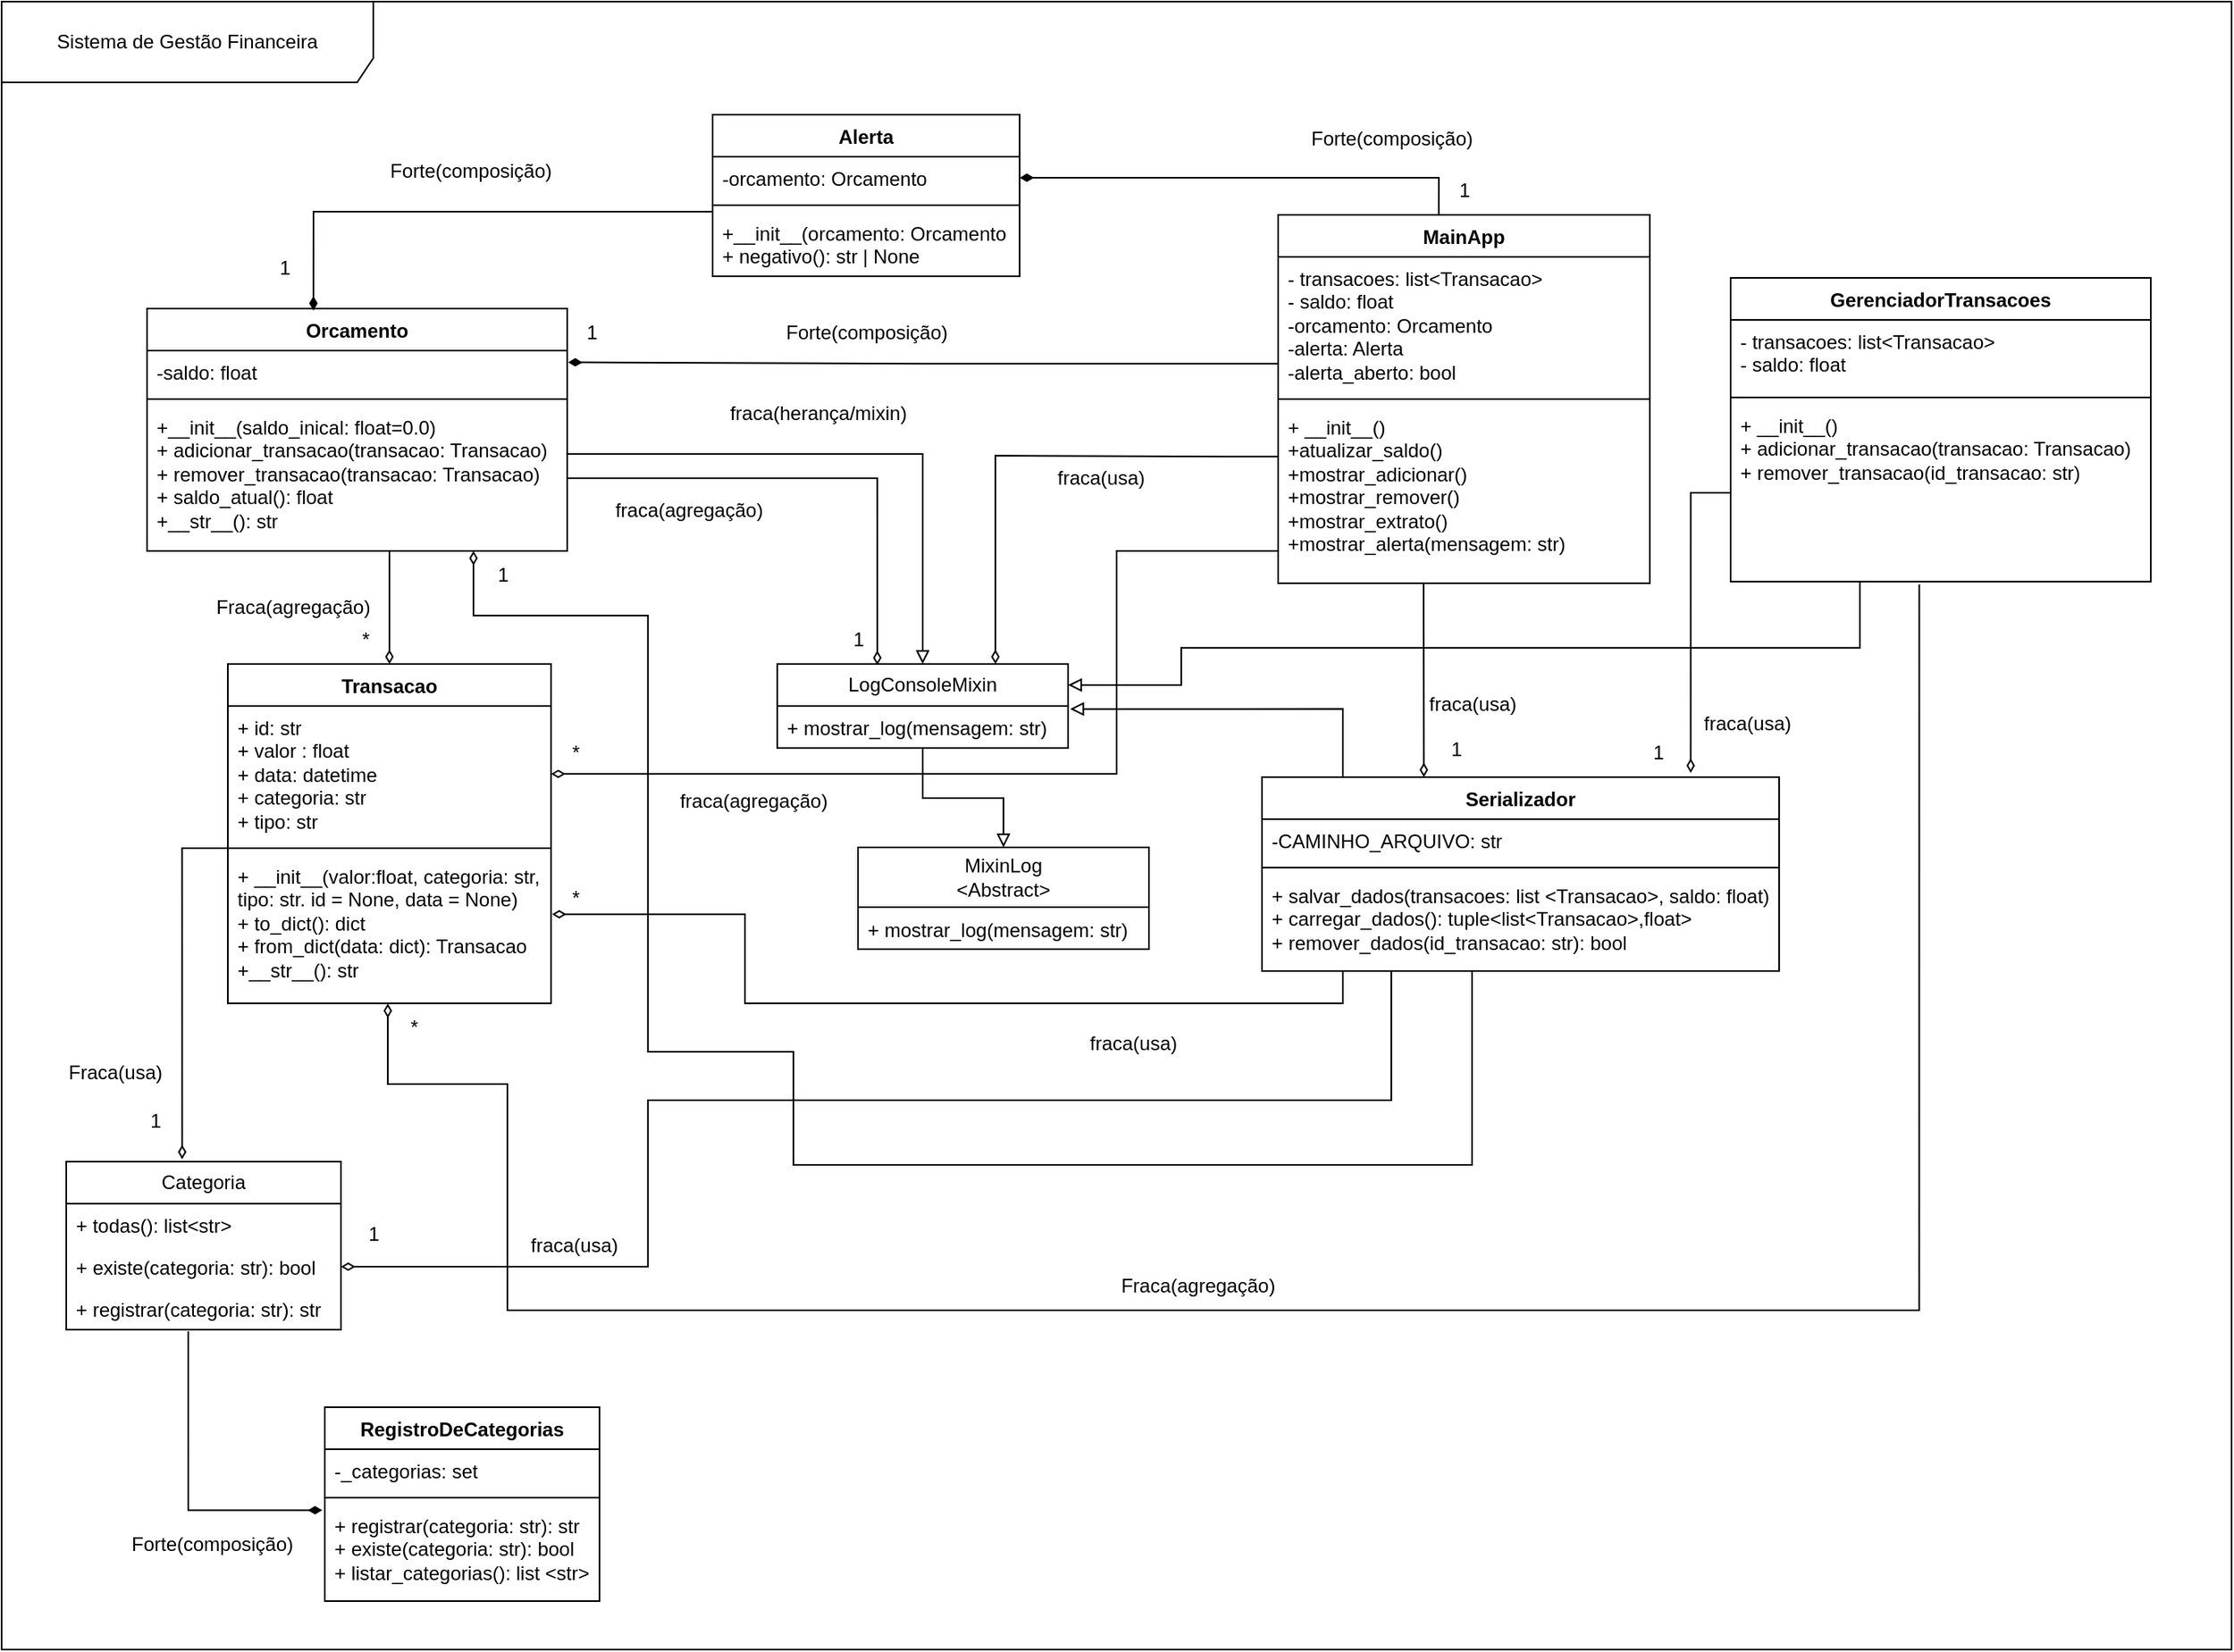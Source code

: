 <mxfile version="27.0.5">
  <diagram name="Página-1" id="NTm7YlS3-vKcJTzxsXem">
    <mxGraphModel dx="2102" dy="993" grid="1" gridSize="10" guides="1" tooltips="1" connect="1" arrows="1" fold="1" page="1" pageScale="1" pageWidth="827" pageHeight="1169" math="0" shadow="0">
      <root>
        <mxCell id="0" />
        <mxCell id="1" parent="0" />
        <mxCell id="_e35LPCDucHFhrXz5kNl-1" value="Sistema de Gestão Financeira" style="shape=umlFrame;whiteSpace=wrap;html=1;pointerEvents=0;recursiveResize=0;container=1;collapsible=0;width=230;height=50;" vertex="1" parent="1">
          <mxGeometry x="20" y="20" width="1380" height="1020" as="geometry" />
        </mxCell>
        <mxCell id="_e35LPCDucHFhrXz5kNl-2" value="Transacao" style="swimlane;fontStyle=1;align=center;verticalAlign=top;childLayout=stackLayout;horizontal=1;startSize=26;horizontalStack=0;resizeParent=1;resizeParentMax=0;resizeLast=0;collapsible=1;marginBottom=0;whiteSpace=wrap;html=1;" vertex="1" parent="_e35LPCDucHFhrXz5kNl-1">
          <mxGeometry x="140" y="410" width="200" height="210" as="geometry">
            <mxRectangle x="170" y="390" width="100" height="30" as="alternateBounds" />
          </mxGeometry>
        </mxCell>
        <mxCell id="_e35LPCDucHFhrXz5kNl-3" value="+ id: str&lt;div&gt;+ valor : float&lt;/div&gt;&lt;div&gt;+ data: datetime&lt;/div&gt;&lt;div&gt;+ categoria: str&lt;/div&gt;&lt;div&gt;+ tipo: str&lt;/div&gt;" style="text;strokeColor=none;fillColor=none;align=left;verticalAlign=top;spacingLeft=4;spacingRight=4;overflow=hidden;rotatable=0;points=[[0,0.5],[1,0.5]];portConstraint=eastwest;whiteSpace=wrap;html=1;" vertex="1" parent="_e35LPCDucHFhrXz5kNl-2">
          <mxGeometry y="26" width="200" height="84" as="geometry" />
        </mxCell>
        <mxCell id="_e35LPCDucHFhrXz5kNl-4" value="" style="line;strokeWidth=1;fillColor=none;align=left;verticalAlign=middle;spacingTop=-1;spacingLeft=3;spacingRight=3;rotatable=0;labelPosition=right;points=[];portConstraint=eastwest;strokeColor=inherit;" vertex="1" parent="_e35LPCDucHFhrXz5kNl-2">
          <mxGeometry y="110" width="200" height="8" as="geometry" />
        </mxCell>
        <mxCell id="_e35LPCDucHFhrXz5kNl-5" value="+ __init__(valor:float, categoria: str, tipo: str. id = None, data = None)&lt;div&gt;+ to_dict(): dict&lt;/div&gt;&lt;div&gt;+ from_dict(data: dict): Transacao&lt;/div&gt;&lt;div&gt;+__str__(): str&lt;/div&gt;" style="text;strokeColor=none;fillColor=none;align=left;verticalAlign=top;spacingLeft=4;spacingRight=4;overflow=hidden;rotatable=0;points=[[0,0.5],[1,0.5]];portConstraint=eastwest;whiteSpace=wrap;html=1;" vertex="1" parent="_e35LPCDucHFhrXz5kNl-2">
          <mxGeometry y="118" width="200" height="92" as="geometry" />
        </mxCell>
        <mxCell id="_e35LPCDucHFhrXz5kNl-14" value="Categoria" style="swimlane;fontStyle=0;childLayout=stackLayout;horizontal=1;startSize=26;fillColor=none;horizontalStack=0;resizeParent=1;resizeParentMax=0;resizeLast=0;collapsible=1;marginBottom=0;whiteSpace=wrap;html=1;" vertex="1" parent="_e35LPCDucHFhrXz5kNl-1">
          <mxGeometry x="40" y="718" width="170" height="104" as="geometry" />
        </mxCell>
        <mxCell id="_e35LPCDucHFhrXz5kNl-15" value="+ todas(): list&amp;lt;str&amp;gt;" style="text;strokeColor=none;fillColor=none;align=left;verticalAlign=top;spacingLeft=4;spacingRight=4;overflow=hidden;rotatable=0;points=[[0,0.5],[1,0.5]];portConstraint=eastwest;whiteSpace=wrap;html=1;" vertex="1" parent="_e35LPCDucHFhrXz5kNl-14">
          <mxGeometry y="26" width="170" height="26" as="geometry" />
        </mxCell>
        <mxCell id="_e35LPCDucHFhrXz5kNl-16" value="+ existe(categoria: str): bool" style="text;strokeColor=none;fillColor=none;align=left;verticalAlign=top;spacingLeft=4;spacingRight=4;overflow=hidden;rotatable=0;points=[[0,0.5],[1,0.5]];portConstraint=eastwest;whiteSpace=wrap;html=1;" vertex="1" parent="_e35LPCDucHFhrXz5kNl-14">
          <mxGeometry y="52" width="170" height="26" as="geometry" />
        </mxCell>
        <mxCell id="_e35LPCDucHFhrXz5kNl-17" value="+ registrar(categoria: str): str" style="text;strokeColor=none;fillColor=none;align=left;verticalAlign=top;spacingLeft=4;spacingRight=4;overflow=hidden;rotatable=0;points=[[0,0.5],[1,0.5]];portConstraint=eastwest;whiteSpace=wrap;html=1;" vertex="1" parent="_e35LPCDucHFhrXz5kNl-14">
          <mxGeometry y="78" width="170" height="26" as="geometry" />
        </mxCell>
        <mxCell id="_e35LPCDucHFhrXz5kNl-18" style="edgeStyle=orthogonalEdgeStyle;rounded=0;orthogonalLoop=1;jettySize=auto;html=1;entryX=0.422;entryY=-0.014;entryDx=0;entryDy=0;entryPerimeter=0;endArrow=diamondThin;endFill=0;" edge="1" parent="_e35LPCDucHFhrXz5kNl-1" target="_e35LPCDucHFhrXz5kNl-14">
          <mxGeometry relative="1" as="geometry">
            <mxPoint x="140" y="524" as="sourcePoint" />
            <Array as="points">
              <mxPoint x="140" y="524" />
              <mxPoint x="112" y="524" />
            </Array>
          </mxGeometry>
        </mxCell>
        <mxCell id="_e35LPCDucHFhrXz5kNl-19" value="Fraca(usa)" style="text;html=1;align=center;verticalAlign=middle;resizable=0;points=[];autosize=1;strokeColor=none;fillColor=none;" vertex="1" parent="_e35LPCDucHFhrXz5kNl-1">
          <mxGeometry x="30" y="648" width="80" height="30" as="geometry" />
        </mxCell>
        <mxCell id="_e35LPCDucHFhrXz5kNl-20" value="1" style="text;html=1;align=center;verticalAlign=middle;resizable=0;points=[];autosize=1;strokeColor=none;fillColor=none;" vertex="1" parent="_e35LPCDucHFhrXz5kNl-1">
          <mxGeometry x="80" y="678" width="30" height="30" as="geometry" />
        </mxCell>
        <mxCell id="_e35LPCDucHFhrXz5kNl-29" value="RegistroDeCategorias" style="swimlane;fontStyle=1;align=center;verticalAlign=top;childLayout=stackLayout;horizontal=1;startSize=26;horizontalStack=0;resizeParent=1;resizeParentMax=0;resizeLast=0;collapsible=1;marginBottom=0;whiteSpace=wrap;html=1;" vertex="1" parent="_e35LPCDucHFhrXz5kNl-1">
          <mxGeometry x="200" y="870" width="170" height="120" as="geometry" />
        </mxCell>
        <mxCell id="_e35LPCDucHFhrXz5kNl-30" value="-_categorias: set" style="text;strokeColor=none;fillColor=none;align=left;verticalAlign=top;spacingLeft=4;spacingRight=4;overflow=hidden;rotatable=0;points=[[0,0.5],[1,0.5]];portConstraint=eastwest;whiteSpace=wrap;html=1;" vertex="1" parent="_e35LPCDucHFhrXz5kNl-29">
          <mxGeometry y="26" width="170" height="26" as="geometry" />
        </mxCell>
        <mxCell id="_e35LPCDucHFhrXz5kNl-31" value="" style="line;strokeWidth=1;fillColor=none;align=left;verticalAlign=middle;spacingTop=-1;spacingLeft=3;spacingRight=3;rotatable=0;labelPosition=right;points=[];portConstraint=eastwest;strokeColor=inherit;" vertex="1" parent="_e35LPCDucHFhrXz5kNl-29">
          <mxGeometry y="52" width="170" height="8" as="geometry" />
        </mxCell>
        <mxCell id="_e35LPCDucHFhrXz5kNl-32" value="+ registrar(categoria: str): str&lt;div&gt;+ existe(categoria: str): bool&lt;/div&gt;&lt;div&gt;+ listar_categorias(): list &amp;lt;str&amp;gt;&lt;/div&gt;" style="text;strokeColor=none;fillColor=none;align=left;verticalAlign=top;spacingLeft=4;spacingRight=4;overflow=hidden;rotatable=0;points=[[0,0.5],[1,0.5]];portConstraint=eastwest;whiteSpace=wrap;html=1;" vertex="1" parent="_e35LPCDucHFhrXz5kNl-29">
          <mxGeometry y="60" width="170" height="60" as="geometry" />
        </mxCell>
        <mxCell id="_e35LPCDucHFhrXz5kNl-34" style="edgeStyle=orthogonalEdgeStyle;rounded=0;orthogonalLoop=1;jettySize=auto;html=1;entryX=0.444;entryY=1.037;entryDx=0;entryDy=0;entryPerimeter=0;startArrow=diamondThin;startFill=1;endArrow=none;exitX=-0.009;exitY=0.062;exitDx=0;exitDy=0;exitPerimeter=0;" edge="1" parent="_e35LPCDucHFhrXz5kNl-1" source="_e35LPCDucHFhrXz5kNl-32" target="_e35LPCDucHFhrXz5kNl-17">
          <mxGeometry relative="1" as="geometry">
            <Array as="points" />
          </mxGeometry>
        </mxCell>
        <mxCell id="_e35LPCDucHFhrXz5kNl-35" value="Forte(composição)" style="text;html=1;align=center;verticalAlign=middle;resizable=0;points=[];autosize=1;strokeColor=none;fillColor=none;" vertex="1" parent="_e35LPCDucHFhrXz5kNl-1">
          <mxGeometry x="70" y="940" width="120" height="30" as="geometry" />
        </mxCell>
        <mxCell id="_e35LPCDucHFhrXz5kNl-36" value="Alerta&lt;div&gt;&lt;br&gt;&lt;/div&gt;" style="swimlane;fontStyle=1;align=center;verticalAlign=top;childLayout=stackLayout;horizontal=1;startSize=26;horizontalStack=0;resizeParent=1;resizeParentMax=0;resizeLast=0;collapsible=1;marginBottom=0;whiteSpace=wrap;html=1;" vertex="1" parent="_e35LPCDucHFhrXz5kNl-1">
          <mxGeometry x="440" y="70" width="190" height="100" as="geometry" />
        </mxCell>
        <mxCell id="_e35LPCDucHFhrXz5kNl-37" value="-orcamento: Orcamento" style="text;strokeColor=none;fillColor=none;align=left;verticalAlign=top;spacingLeft=4;spacingRight=4;overflow=hidden;rotatable=0;points=[[0,0.5],[1,0.5]];portConstraint=eastwest;whiteSpace=wrap;html=1;" vertex="1" parent="_e35LPCDucHFhrXz5kNl-36">
          <mxGeometry y="26" width="190" height="26" as="geometry" />
        </mxCell>
        <mxCell id="_e35LPCDucHFhrXz5kNl-38" value="" style="line;strokeWidth=1;fillColor=none;align=left;verticalAlign=middle;spacingTop=-1;spacingLeft=3;spacingRight=3;rotatable=0;labelPosition=right;points=[];portConstraint=eastwest;strokeColor=inherit;" vertex="1" parent="_e35LPCDucHFhrXz5kNl-36">
          <mxGeometry y="52" width="190" height="8" as="geometry" />
        </mxCell>
        <mxCell id="_e35LPCDucHFhrXz5kNl-39" value="+__init__(orcamento: Orcamento&lt;div&gt;+ negativo(): str | None&lt;/div&gt;" style="text;strokeColor=none;fillColor=none;align=left;verticalAlign=top;spacingLeft=4;spacingRight=4;overflow=hidden;rotatable=0;points=[[0,0.5],[1,0.5]];portConstraint=eastwest;whiteSpace=wrap;html=1;" vertex="1" parent="_e35LPCDucHFhrXz5kNl-36">
          <mxGeometry y="60" width="190" height="40" as="geometry" />
        </mxCell>
        <mxCell id="_e35LPCDucHFhrXz5kNl-40" value="&lt;div&gt;Orcamento&lt;/div&gt;" style="swimlane;fontStyle=1;align=center;verticalAlign=top;childLayout=stackLayout;horizontal=1;startSize=26;horizontalStack=0;resizeParent=1;resizeParentMax=0;resizeLast=0;collapsible=1;marginBottom=0;whiteSpace=wrap;html=1;" vertex="1" parent="_e35LPCDucHFhrXz5kNl-1">
          <mxGeometry x="90" y="190" width="260" height="150" as="geometry" />
        </mxCell>
        <mxCell id="_e35LPCDucHFhrXz5kNl-41" value="-saldo: float" style="text;strokeColor=none;fillColor=none;align=left;verticalAlign=top;spacingLeft=4;spacingRight=4;overflow=hidden;rotatable=0;points=[[0,0.5],[1,0.5]];portConstraint=eastwest;whiteSpace=wrap;html=1;" vertex="1" parent="_e35LPCDucHFhrXz5kNl-40">
          <mxGeometry y="26" width="260" height="26" as="geometry" />
        </mxCell>
        <mxCell id="_e35LPCDucHFhrXz5kNl-42" value="" style="line;strokeWidth=1;fillColor=none;align=left;verticalAlign=middle;spacingTop=-1;spacingLeft=3;spacingRight=3;rotatable=0;labelPosition=right;points=[];portConstraint=eastwest;strokeColor=inherit;" vertex="1" parent="_e35LPCDucHFhrXz5kNl-40">
          <mxGeometry y="52" width="260" height="8" as="geometry" />
        </mxCell>
        <mxCell id="_e35LPCDucHFhrXz5kNl-43" value="+__init__(saldo_inical: float=0.0)&lt;div&gt;+ adicionar_transacao(transacao: Transacao)&lt;/div&gt;&lt;div&gt;+ remover_transacao(transacao: Transacao)&lt;/div&gt;&lt;div&gt;+ saldo_atual(): float&lt;/div&gt;&lt;div&gt;+__str__(): str&lt;/div&gt;" style="text;strokeColor=none;fillColor=none;align=left;verticalAlign=top;spacingLeft=4;spacingRight=4;overflow=hidden;rotatable=0;points=[[0,0.5],[1,0.5]];portConstraint=eastwest;whiteSpace=wrap;html=1;" vertex="1" parent="_e35LPCDucHFhrXz5kNl-40">
          <mxGeometry y="60" width="260" height="90" as="geometry" />
        </mxCell>
        <mxCell id="_e35LPCDucHFhrXz5kNl-44" style="edgeStyle=orthogonalEdgeStyle;rounded=0;orthogonalLoop=1;jettySize=auto;html=1;endArrow=diamondThin;endFill=0;" edge="1" parent="_e35LPCDucHFhrXz5kNl-1" source="_e35LPCDucHFhrXz5kNl-43" target="_e35LPCDucHFhrXz5kNl-2">
          <mxGeometry relative="1" as="geometry">
            <Array as="points">
              <mxPoint x="240" y="350" />
              <mxPoint x="240" y="350" />
            </Array>
          </mxGeometry>
        </mxCell>
        <mxCell id="_e35LPCDucHFhrXz5kNl-45" value="Fraca(agregação)" style="text;html=1;align=center;verticalAlign=middle;resizable=0;points=[];autosize=1;strokeColor=none;fillColor=none;" vertex="1" parent="_e35LPCDucHFhrXz5kNl-1">
          <mxGeometry x="120" y="360" width="120" height="30" as="geometry" />
        </mxCell>
        <mxCell id="_e35LPCDucHFhrXz5kNl-46" value="*" style="text;html=1;align=center;verticalAlign=middle;resizable=0;points=[];autosize=1;strokeColor=none;fillColor=none;" vertex="1" parent="_e35LPCDucHFhrXz5kNl-1">
          <mxGeometry x="210" y="380" width="30" height="30" as="geometry" />
        </mxCell>
        <mxCell id="_e35LPCDucHFhrXz5kNl-47" style="edgeStyle=orthogonalEdgeStyle;rounded=0;orthogonalLoop=1;jettySize=auto;html=1;entryX=0.396;entryY=0.008;entryDx=0;entryDy=0;entryPerimeter=0;endArrow=diamondThin;endFill=1;" edge="1" parent="_e35LPCDucHFhrXz5kNl-1" source="_e35LPCDucHFhrXz5kNl-39" target="_e35LPCDucHFhrXz5kNl-40">
          <mxGeometry relative="1" as="geometry">
            <Array as="points">
              <mxPoint x="193" y="130" />
            </Array>
          </mxGeometry>
        </mxCell>
        <mxCell id="_e35LPCDucHFhrXz5kNl-48" value="Forte(composição)" style="text;html=1;align=center;verticalAlign=middle;resizable=0;points=[];autosize=1;strokeColor=none;fillColor=none;" vertex="1" parent="_e35LPCDucHFhrXz5kNl-1">
          <mxGeometry x="230" y="90" width="120" height="30" as="geometry" />
        </mxCell>
        <mxCell id="_e35LPCDucHFhrXz5kNl-49" value="1" style="text;html=1;align=center;verticalAlign=middle;resizable=0;points=[];autosize=1;strokeColor=none;fillColor=none;" vertex="1" parent="_e35LPCDucHFhrXz5kNl-1">
          <mxGeometry x="160" y="150" width="30" height="30" as="geometry" />
        </mxCell>
        <mxCell id="_e35LPCDucHFhrXz5kNl-79" style="edgeStyle=elbowEdgeStyle;rounded=0;orthogonalLoop=1;jettySize=auto;html=1;entryX=0.5;entryY=0;entryDx=0;entryDy=0;elbow=vertical;endArrow=block;endFill=0;" edge="1" parent="_e35LPCDucHFhrXz5kNl-1" source="_e35LPCDucHFhrXz5kNl-51" target="_e35LPCDucHFhrXz5kNl-77">
          <mxGeometry relative="1" as="geometry" />
        </mxCell>
        <mxCell id="_e35LPCDucHFhrXz5kNl-51" value="LogConsoleMixin" style="swimlane;fontStyle=0;childLayout=stackLayout;horizontal=1;startSize=26;fillColor=none;horizontalStack=0;resizeParent=1;resizeParentMax=0;resizeLast=0;collapsible=1;marginBottom=0;whiteSpace=wrap;html=1;" vertex="1" parent="_e35LPCDucHFhrXz5kNl-1">
          <mxGeometry x="480" y="410" width="180" height="52" as="geometry" />
        </mxCell>
        <mxCell id="_e35LPCDucHFhrXz5kNl-52" value="+ mostrar_log(mensagem: str)" style="text;strokeColor=none;fillColor=none;align=left;verticalAlign=top;spacingLeft=4;spacingRight=4;overflow=hidden;rotatable=0;points=[[0,0.5],[1,0.5]];portConstraint=eastwest;whiteSpace=wrap;html=1;" vertex="1" parent="_e35LPCDucHFhrXz5kNl-51">
          <mxGeometry y="26" width="180" height="26" as="geometry" />
        </mxCell>
        <mxCell id="_e35LPCDucHFhrXz5kNl-55" style="edgeStyle=orthogonalEdgeStyle;rounded=0;orthogonalLoop=1;jettySize=auto;html=1;entryX=0.344;entryY=0.012;entryDx=0;entryDy=0;entryPerimeter=0;endArrow=diamondThin;endFill=0;" edge="1" parent="_e35LPCDucHFhrXz5kNl-1" source="_e35LPCDucHFhrXz5kNl-43" target="_e35LPCDucHFhrXz5kNl-51">
          <mxGeometry relative="1" as="geometry" />
        </mxCell>
        <mxCell id="_e35LPCDucHFhrXz5kNl-56" style="edgeStyle=orthogonalEdgeStyle;rounded=0;orthogonalLoop=1;jettySize=auto;html=1;entryX=0.5;entryY=0;entryDx=0;entryDy=0;endArrow=block;endFill=0;" edge="1" parent="_e35LPCDucHFhrXz5kNl-1" source="_e35LPCDucHFhrXz5kNl-43" target="_e35LPCDucHFhrXz5kNl-51">
          <mxGeometry relative="1" as="geometry">
            <Array as="points">
              <mxPoint x="570" y="280" />
            </Array>
          </mxGeometry>
        </mxCell>
        <mxCell id="_e35LPCDucHFhrXz5kNl-57" value="fraca(herança/mixin)" style="text;html=1;align=center;verticalAlign=middle;resizable=0;points=[];autosize=1;strokeColor=none;fillColor=none;" vertex="1" parent="_e35LPCDucHFhrXz5kNl-1">
          <mxGeometry x="440" y="240" width="130" height="30" as="geometry" />
        </mxCell>
        <mxCell id="_e35LPCDucHFhrXz5kNl-58" value="1" style="text;html=1;align=center;verticalAlign=middle;resizable=0;points=[];autosize=1;strokeColor=none;fillColor=none;" vertex="1" parent="_e35LPCDucHFhrXz5kNl-1">
          <mxGeometry x="515" y="380" width="30" height="30" as="geometry" />
        </mxCell>
        <mxCell id="_e35LPCDucHFhrXz5kNl-59" value="fraca(agregação)" style="text;html=1;align=center;verticalAlign=middle;resizable=0;points=[];autosize=1;strokeColor=none;fillColor=none;" vertex="1" parent="_e35LPCDucHFhrXz5kNl-1">
          <mxGeometry x="370" y="300" width="110" height="30" as="geometry" />
        </mxCell>
        <mxCell id="_e35LPCDucHFhrXz5kNl-64" value="MainApp" style="swimlane;fontStyle=1;align=center;verticalAlign=top;childLayout=stackLayout;horizontal=1;startSize=26;horizontalStack=0;resizeParent=1;resizeParentMax=0;resizeLast=0;collapsible=1;marginBottom=0;whiteSpace=wrap;html=1;" vertex="1" parent="_e35LPCDucHFhrXz5kNl-1">
          <mxGeometry x="790" y="132" width="230" height="228" as="geometry" />
        </mxCell>
        <mxCell id="_e35LPCDucHFhrXz5kNl-65" value="- transacoes: list&amp;lt;Transacao&amp;gt;&lt;div&gt;- saldo: float&lt;/div&gt;&lt;div&gt;-orcamento: Orcamento&lt;/div&gt;&lt;div&gt;-alerta: Alerta&lt;/div&gt;&lt;div&gt;-alerta_aberto: bool&lt;br&gt;&lt;div&gt;&lt;br&gt;&lt;/div&gt;&lt;/div&gt;" style="text;strokeColor=none;fillColor=none;align=left;verticalAlign=top;spacingLeft=4;spacingRight=4;overflow=hidden;rotatable=0;points=[[0,0.5],[1,0.5]];portConstraint=eastwest;whiteSpace=wrap;html=1;" vertex="1" parent="_e35LPCDucHFhrXz5kNl-64">
          <mxGeometry y="26" width="230" height="84" as="geometry" />
        </mxCell>
        <mxCell id="_e35LPCDucHFhrXz5kNl-66" value="" style="line;strokeWidth=1;fillColor=none;align=left;verticalAlign=middle;spacingTop=-1;spacingLeft=3;spacingRight=3;rotatable=0;labelPosition=right;points=[];portConstraint=eastwest;strokeColor=inherit;" vertex="1" parent="_e35LPCDucHFhrXz5kNl-64">
          <mxGeometry y="110" width="230" height="8" as="geometry" />
        </mxCell>
        <mxCell id="_e35LPCDucHFhrXz5kNl-67" value="+ __init__()&lt;div&gt;+atualizar_saldo()&lt;br&gt;&lt;div&gt;+mostrar_adicionar()&lt;/div&gt;&lt;div&gt;+mostrar_remover()&lt;/div&gt;&lt;div&gt;+mostrar_extrato()&lt;/div&gt;&lt;div&gt;+mostrar_alerta(mensagem: str)&lt;/div&gt;&lt;/div&gt;" style="text;strokeColor=none;fillColor=none;align=left;verticalAlign=top;spacingLeft=4;spacingRight=4;overflow=hidden;rotatable=0;points=[[0,0.5],[1,0.5]];portConstraint=eastwest;whiteSpace=wrap;html=1;" vertex="1" parent="_e35LPCDucHFhrXz5kNl-64">
          <mxGeometry y="118" width="230" height="110" as="geometry" />
        </mxCell>
        <mxCell id="_e35LPCDucHFhrXz5kNl-68" style="edgeStyle=orthogonalEdgeStyle;rounded=0;orthogonalLoop=1;jettySize=auto;html=1;exitX=1;exitY=0.5;exitDx=0;exitDy=0;entryX=0.432;entryY=-0.001;entryDx=0;entryDy=0;entryPerimeter=0;startArrow=diamondThin;startFill=1;endArrow=none;" edge="1" parent="_e35LPCDucHFhrXz5kNl-1" source="_e35LPCDucHFhrXz5kNl-37" target="_e35LPCDucHFhrXz5kNl-64">
          <mxGeometry relative="1" as="geometry">
            <mxPoint x="1050" y="94.5" as="sourcePoint" />
            <mxPoint x="803" y="155.5" as="targetPoint" />
            <Array as="points" />
          </mxGeometry>
        </mxCell>
        <mxCell id="_e35LPCDucHFhrXz5kNl-69" value="Forte(composição)" style="text;html=1;align=center;verticalAlign=middle;resizable=0;points=[];autosize=1;strokeColor=none;fillColor=none;" vertex="1" parent="_e35LPCDucHFhrXz5kNl-1">
          <mxGeometry x="800" y="70" width="120" height="30" as="geometry" />
        </mxCell>
        <mxCell id="_e35LPCDucHFhrXz5kNl-70" value="1" style="text;html=1;align=center;verticalAlign=middle;resizable=0;points=[];autosize=1;strokeColor=none;fillColor=none;" vertex="1" parent="_e35LPCDucHFhrXz5kNl-1">
          <mxGeometry x="890" y="102" width="30" height="30" as="geometry" />
        </mxCell>
        <mxCell id="_e35LPCDucHFhrXz5kNl-71" style="edgeStyle=orthogonalEdgeStyle;rounded=0;orthogonalLoop=1;jettySize=auto;html=1;entryX=1.002;entryY=0.28;entryDx=0;entryDy=0;entryPerimeter=0;endArrow=diamondThin;endFill=1;exitX=-0.001;exitY=0.787;exitDx=0;exitDy=0;exitPerimeter=0;" edge="1" parent="_e35LPCDucHFhrXz5kNl-1" source="_e35LPCDucHFhrXz5kNl-65" target="_e35LPCDucHFhrXz5kNl-41">
          <mxGeometry relative="1" as="geometry">
            <Array as="points" />
          </mxGeometry>
        </mxCell>
        <mxCell id="_e35LPCDucHFhrXz5kNl-72" value="Forte(composição)" style="text;html=1;align=center;verticalAlign=middle;resizable=0;points=[];autosize=1;strokeColor=none;fillColor=none;" vertex="1" parent="_e35LPCDucHFhrXz5kNl-1">
          <mxGeometry x="475" y="190" width="120" height="30" as="geometry" />
        </mxCell>
        <mxCell id="_e35LPCDucHFhrXz5kNl-73" value="1" style="text;html=1;align=center;verticalAlign=middle;resizable=0;points=[];autosize=1;strokeColor=none;fillColor=none;" vertex="1" parent="_e35LPCDucHFhrXz5kNl-1">
          <mxGeometry x="350" y="190" width="30" height="30" as="geometry" />
        </mxCell>
        <mxCell id="_e35LPCDucHFhrXz5kNl-74" style="edgeStyle=orthogonalEdgeStyle;rounded=0;orthogonalLoop=1;jettySize=auto;html=1;entryX=1;entryY=0.5;entryDx=0;entryDy=0;endArrow=diamondThin;endFill=0;" edge="1" parent="_e35LPCDucHFhrXz5kNl-1" source="_e35LPCDucHFhrXz5kNl-67" target="_e35LPCDucHFhrXz5kNl-3">
          <mxGeometry relative="1" as="geometry">
            <Array as="points">
              <mxPoint x="690" y="340" />
              <mxPoint x="690" y="478" />
            </Array>
          </mxGeometry>
        </mxCell>
        <mxCell id="_e35LPCDucHFhrXz5kNl-75" value="fraca(agregação)" style="text;html=1;align=center;verticalAlign=middle;resizable=0;points=[];autosize=1;strokeColor=none;fillColor=none;" vertex="1" parent="_e35LPCDucHFhrXz5kNl-1">
          <mxGeometry x="410" y="480" width="110" height="30" as="geometry" />
        </mxCell>
        <mxCell id="_e35LPCDucHFhrXz5kNl-76" value="*" style="text;html=1;align=center;verticalAlign=middle;resizable=0;points=[];autosize=1;strokeColor=none;fillColor=none;" vertex="1" parent="_e35LPCDucHFhrXz5kNl-1">
          <mxGeometry x="340" y="450" width="30" height="30" as="geometry" />
        </mxCell>
        <mxCell id="_e35LPCDucHFhrXz5kNl-77" value="MixinLog&lt;div&gt;&amp;lt;Abstract&amp;gt;&lt;/div&gt;" style="swimlane;fontStyle=0;childLayout=stackLayout;horizontal=1;startSize=37;fillColor=none;horizontalStack=0;resizeParent=1;resizeParentMax=0;resizeLast=0;collapsible=1;marginBottom=0;whiteSpace=wrap;html=1;" vertex="1" parent="_e35LPCDucHFhrXz5kNl-1">
          <mxGeometry x="530" y="523.5" width="180" height="63" as="geometry" />
        </mxCell>
        <mxCell id="_e35LPCDucHFhrXz5kNl-78" value="+ mostrar_log(mensagem: str)" style="text;strokeColor=none;fillColor=none;align=left;verticalAlign=top;spacingLeft=4;spacingRight=4;overflow=hidden;rotatable=0;points=[[0,0.5],[1,0.5]];portConstraint=eastwest;whiteSpace=wrap;html=1;" vertex="1" parent="_e35LPCDucHFhrXz5kNl-77">
          <mxGeometry y="37" width="180" height="26" as="geometry" />
        </mxCell>
        <mxCell id="_e35LPCDucHFhrXz5kNl-80" value="&lt;div&gt;Serializador&lt;/div&gt;" style="swimlane;fontStyle=1;align=center;verticalAlign=top;childLayout=stackLayout;horizontal=1;startSize=26;horizontalStack=0;resizeParent=1;resizeParentMax=0;resizeLast=0;collapsible=1;marginBottom=0;whiteSpace=wrap;html=1;" vertex="1" parent="_e35LPCDucHFhrXz5kNl-1">
          <mxGeometry x="780" y="480" width="320" height="120" as="geometry" />
        </mxCell>
        <mxCell id="_e35LPCDucHFhrXz5kNl-81" value="-CAMINHO_ARQUIVO: str" style="text;strokeColor=none;fillColor=none;align=left;verticalAlign=top;spacingLeft=4;spacingRight=4;overflow=hidden;rotatable=0;points=[[0,0.5],[1,0.5]];portConstraint=eastwest;whiteSpace=wrap;html=1;" vertex="1" parent="_e35LPCDucHFhrXz5kNl-80">
          <mxGeometry y="26" width="320" height="26" as="geometry" />
        </mxCell>
        <mxCell id="_e35LPCDucHFhrXz5kNl-82" value="" style="line;strokeWidth=1;fillColor=none;align=left;verticalAlign=middle;spacingTop=-1;spacingLeft=3;spacingRight=3;rotatable=0;labelPosition=right;points=[];portConstraint=eastwest;strokeColor=inherit;" vertex="1" parent="_e35LPCDucHFhrXz5kNl-80">
          <mxGeometry y="52" width="320" height="8" as="geometry" />
        </mxCell>
        <mxCell id="_e35LPCDucHFhrXz5kNl-83" value="+ salvar_dados(transacoes: list &amp;lt;Transacao&amp;gt;, saldo: float)&lt;div&gt;+ carregar_dados(): tuple&amp;lt;list&amp;lt;Transacao&amp;gt;,float&amp;gt;&lt;/div&gt;&lt;div&gt;+ remover_dados(id_transacao: str): bool&lt;/div&gt;" style="text;strokeColor=none;fillColor=none;align=left;verticalAlign=top;spacingLeft=4;spacingRight=4;overflow=hidden;rotatable=0;points=[[0,0.5],[1,0.5]];portConstraint=eastwest;whiteSpace=wrap;html=1;" vertex="1" parent="_e35LPCDucHFhrXz5kNl-80">
          <mxGeometry y="60" width="320" height="60" as="geometry" />
        </mxCell>
        <mxCell id="_e35LPCDucHFhrXz5kNl-84" style="edgeStyle=orthogonalEdgeStyle;rounded=0;orthogonalLoop=1;jettySize=auto;html=1;entryX=0.313;entryY=0;entryDx=0;entryDy=0;entryPerimeter=0;endArrow=diamondThin;endFill=0;" edge="1" parent="_e35LPCDucHFhrXz5kNl-1" source="_e35LPCDucHFhrXz5kNl-67" target="_e35LPCDucHFhrXz5kNl-80">
          <mxGeometry relative="1" as="geometry">
            <Array as="points">
              <mxPoint x="880" y="370" />
              <mxPoint x="880" y="370" />
            </Array>
          </mxGeometry>
        </mxCell>
        <mxCell id="_e35LPCDucHFhrXz5kNl-86" value="fraca(usa)" style="text;html=1;align=center;verticalAlign=middle;resizable=0;points=[];autosize=1;strokeColor=none;fillColor=none;" vertex="1" parent="_e35LPCDucHFhrXz5kNl-1">
          <mxGeometry x="870" y="420" width="80" height="30" as="geometry" />
        </mxCell>
        <mxCell id="_e35LPCDucHFhrXz5kNl-87" style="edgeStyle=orthogonalEdgeStyle;rounded=0;orthogonalLoop=1;jettySize=auto;html=1;entryX=0.75;entryY=0;entryDx=0;entryDy=0;exitX=-0.001;exitY=0.287;exitDx=0;exitDy=0;exitPerimeter=0;endArrow=diamondThin;endFill=0;" edge="1" parent="_e35LPCDucHFhrXz5kNl-1" source="_e35LPCDucHFhrXz5kNl-67" target="_e35LPCDucHFhrXz5kNl-51">
          <mxGeometry relative="1" as="geometry">
            <Array as="points">
              <mxPoint x="760" y="282" />
              <mxPoint x="615" y="281" />
            </Array>
          </mxGeometry>
        </mxCell>
        <mxCell id="_e35LPCDucHFhrXz5kNl-89" style="edgeStyle=orthogonalEdgeStyle;rounded=0;orthogonalLoop=1;jettySize=auto;html=1;entryX=1.007;entryY=0.071;entryDx=0;entryDy=0;entryPerimeter=0;endArrow=block;endFill=0;" edge="1" parent="_e35LPCDucHFhrXz5kNl-1" source="_e35LPCDucHFhrXz5kNl-80" target="_e35LPCDucHFhrXz5kNl-52">
          <mxGeometry relative="1" as="geometry">
            <Array as="points">
              <mxPoint x="830" y="438" />
            </Array>
          </mxGeometry>
        </mxCell>
        <mxCell id="_e35LPCDucHFhrXz5kNl-90" style="edgeStyle=orthogonalEdgeStyle;rounded=0;orthogonalLoop=1;jettySize=auto;html=1;entryX=1.003;entryY=0.401;entryDx=0;entryDy=0;entryPerimeter=0;endArrow=diamondThin;endFill=0;" edge="1" parent="_e35LPCDucHFhrXz5kNl-1" source="_e35LPCDucHFhrXz5kNl-83" target="_e35LPCDucHFhrXz5kNl-5">
          <mxGeometry relative="1" as="geometry">
            <Array as="points">
              <mxPoint x="830" y="620" />
              <mxPoint x="460" y="620" />
              <mxPoint x="460" y="565" />
            </Array>
          </mxGeometry>
        </mxCell>
        <mxCell id="_e35LPCDucHFhrXz5kNl-91" value="*" style="text;html=1;align=center;verticalAlign=middle;resizable=0;points=[];autosize=1;strokeColor=none;fillColor=none;" vertex="1" parent="_e35LPCDucHFhrXz5kNl-1">
          <mxGeometry x="340" y="540" width="30" height="30" as="geometry" />
        </mxCell>
        <mxCell id="_e35LPCDucHFhrXz5kNl-92" value="fraca(usa)" style="text;html=1;align=center;verticalAlign=middle;resizable=0;points=[];autosize=1;strokeColor=none;fillColor=none;" vertex="1" parent="_e35LPCDucHFhrXz5kNl-1">
          <mxGeometry x="660" y="630" width="80" height="30" as="geometry" />
        </mxCell>
        <mxCell id="_e35LPCDucHFhrXz5kNl-93" style="edgeStyle=orthogonalEdgeStyle;rounded=0;orthogonalLoop=1;jettySize=auto;html=1;endArrow=diamondThin;endFill=0;" edge="1" parent="_e35LPCDucHFhrXz5kNl-1" source="_e35LPCDucHFhrXz5kNl-83" target="_e35LPCDucHFhrXz5kNl-16">
          <mxGeometry relative="1" as="geometry">
            <Array as="points">
              <mxPoint x="860" y="680" />
              <mxPoint x="400" y="680" />
              <mxPoint x="400" y="783" />
            </Array>
          </mxGeometry>
        </mxCell>
        <mxCell id="_e35LPCDucHFhrXz5kNl-94" value="fraca(usa)" style="text;html=1;align=center;verticalAlign=middle;resizable=0;points=[];autosize=1;strokeColor=none;fillColor=none;" vertex="1" parent="_e35LPCDucHFhrXz5kNl-1">
          <mxGeometry x="314" y="755" width="80" height="30" as="geometry" />
        </mxCell>
        <mxCell id="_e35LPCDucHFhrXz5kNl-96" style="edgeStyle=orthogonalEdgeStyle;rounded=0;orthogonalLoop=1;jettySize=auto;html=1;entryX=0.777;entryY=1;entryDx=0;entryDy=0;entryPerimeter=0;endArrow=diamondThin;endFill=0;" edge="1" parent="_e35LPCDucHFhrXz5kNl-1" source="_e35LPCDucHFhrXz5kNl-83" target="_e35LPCDucHFhrXz5kNl-43">
          <mxGeometry relative="1" as="geometry">
            <Array as="points">
              <mxPoint x="910" y="720" />
              <mxPoint x="490" y="720" />
              <mxPoint x="490" y="650" />
              <mxPoint x="400" y="650" />
              <mxPoint x="400" y="380" />
              <mxPoint x="292" y="380" />
            </Array>
          </mxGeometry>
        </mxCell>
        <mxCell id="_e35LPCDucHFhrXz5kNl-97" value="1" style="text;html=1;align=center;verticalAlign=middle;resizable=0;points=[];autosize=1;strokeColor=none;fillColor=none;" vertex="1" parent="_e35LPCDucHFhrXz5kNl-1">
          <mxGeometry x="295" y="340" width="30" height="30" as="geometry" />
        </mxCell>
        <mxCell id="_e35LPCDucHFhrXz5kNl-98" value="fraca(usa)" style="text;html=1;align=center;verticalAlign=middle;resizable=0;points=[];autosize=1;strokeColor=none;fillColor=none;" vertex="1" parent="_e35LPCDucHFhrXz5kNl-1">
          <mxGeometry x="640" y="280" width="80" height="30" as="geometry" />
        </mxCell>
        <mxCell id="_e35LPCDucHFhrXz5kNl-99" value="GerenciadorTransacoes" style="swimlane;fontStyle=1;align=center;verticalAlign=top;childLayout=stackLayout;horizontal=1;startSize=26;horizontalStack=0;resizeParent=1;resizeParentMax=0;resizeLast=0;collapsible=1;marginBottom=0;whiteSpace=wrap;html=1;" vertex="1" parent="_e35LPCDucHFhrXz5kNl-1">
          <mxGeometry x="1070" y="171" width="260" height="188" as="geometry" />
        </mxCell>
        <mxCell id="_e35LPCDucHFhrXz5kNl-100" value="- transacoes: list&amp;lt;Transacao&amp;gt;&lt;div&gt;- saldo: float&lt;/div&gt;" style="text;strokeColor=none;fillColor=none;align=left;verticalAlign=top;spacingLeft=4;spacingRight=4;overflow=hidden;rotatable=0;points=[[0,0.5],[1,0.5]];portConstraint=eastwest;whiteSpace=wrap;html=1;" vertex="1" parent="_e35LPCDucHFhrXz5kNl-99">
          <mxGeometry y="26" width="260" height="44" as="geometry" />
        </mxCell>
        <mxCell id="_e35LPCDucHFhrXz5kNl-101" value="" style="line;strokeWidth=1;fillColor=none;align=left;verticalAlign=middle;spacingTop=-1;spacingLeft=3;spacingRight=3;rotatable=0;labelPosition=right;points=[];portConstraint=eastwest;strokeColor=inherit;" vertex="1" parent="_e35LPCDucHFhrXz5kNl-99">
          <mxGeometry y="70" width="260" height="8" as="geometry" />
        </mxCell>
        <mxCell id="_e35LPCDucHFhrXz5kNl-102" value="+ __init__()&lt;div&gt;+ adicionar_transacao(transacao: Transacao)&lt;/div&gt;&lt;div&gt;+ remover_transacao(id_transacao: str)&lt;/div&gt;" style="text;strokeColor=none;fillColor=none;align=left;verticalAlign=top;spacingLeft=4;spacingRight=4;overflow=hidden;rotatable=0;points=[[0,0.5],[1,0.5]];portConstraint=eastwest;whiteSpace=wrap;html=1;" vertex="1" parent="_e35LPCDucHFhrXz5kNl-99">
          <mxGeometry y="78" width="260" height="110" as="geometry" />
        </mxCell>
        <mxCell id="_e35LPCDucHFhrXz5kNl-103" style="edgeStyle=orthogonalEdgeStyle;rounded=0;orthogonalLoop=1;jettySize=auto;html=1;entryX=0.495;entryY=1.002;entryDx=0;entryDy=0;entryPerimeter=0;endArrow=diamondThin;endFill=0;exitX=0.449;exitY=1.016;exitDx=0;exitDy=0;exitPerimeter=0;" edge="1" parent="_e35LPCDucHFhrXz5kNl-1" source="_e35LPCDucHFhrXz5kNl-102" target="_e35LPCDucHFhrXz5kNl-5">
          <mxGeometry relative="1" as="geometry">
            <mxPoint x="1263" y="378" as="sourcePoint" />
            <mxPoint x="291.2" y="620.276" as="targetPoint" />
            <Array as="points">
              <mxPoint x="1187" y="810" />
              <mxPoint x="313" y="810" />
              <mxPoint x="313" y="670" />
              <mxPoint x="239" y="670" />
            </Array>
          </mxGeometry>
        </mxCell>
        <mxCell id="_e35LPCDucHFhrXz5kNl-104" value="Fraca(agregação)" style="text;html=1;align=center;verticalAlign=middle;resizable=0;points=[];autosize=1;strokeColor=none;fillColor=none;" vertex="1" parent="_e35LPCDucHFhrXz5kNl-1">
          <mxGeometry x="680" y="780" width="120" height="30" as="geometry" />
        </mxCell>
        <mxCell id="_e35LPCDucHFhrXz5kNl-105" value="*" style="text;html=1;align=center;verticalAlign=middle;resizable=0;points=[];autosize=1;strokeColor=none;fillColor=none;" vertex="1" parent="_e35LPCDucHFhrXz5kNl-1">
          <mxGeometry x="240" y="620" width="30" height="30" as="geometry" />
        </mxCell>
        <mxCell id="_e35LPCDucHFhrXz5kNl-106" style="edgeStyle=orthogonalEdgeStyle;rounded=0;orthogonalLoop=1;jettySize=auto;html=1;entryX=1;entryY=0.25;entryDx=0;entryDy=0;endArrow=block;endFill=0;" edge="1" parent="_e35LPCDucHFhrXz5kNl-1" source="_e35LPCDucHFhrXz5kNl-102" target="_e35LPCDucHFhrXz5kNl-51">
          <mxGeometry relative="1" as="geometry">
            <Array as="points">
              <mxPoint x="1150" y="400" />
              <mxPoint x="730" y="400" />
              <mxPoint x="730" y="423" />
            </Array>
          </mxGeometry>
        </mxCell>
        <mxCell id="_e35LPCDucHFhrXz5kNl-107" style="edgeStyle=orthogonalEdgeStyle;rounded=0;orthogonalLoop=1;jettySize=auto;html=1;entryX=0.829;entryY=-0.022;entryDx=0;entryDy=0;entryPerimeter=0;endArrow=diamondThin;endFill=0;" edge="1" parent="_e35LPCDucHFhrXz5kNl-1" source="_e35LPCDucHFhrXz5kNl-102" target="_e35LPCDucHFhrXz5kNl-80">
          <mxGeometry relative="1" as="geometry" />
        </mxCell>
        <mxCell id="_e35LPCDucHFhrXz5kNl-108" value="fraca(usa)" style="text;html=1;align=center;verticalAlign=middle;resizable=0;points=[];autosize=1;strokeColor=none;fillColor=none;" vertex="1" parent="_e35LPCDucHFhrXz5kNl-1">
          <mxGeometry x="1040" y="432" width="80" height="30" as="geometry" />
        </mxCell>
        <mxCell id="_e35LPCDucHFhrXz5kNl-110" value="1" style="text;html=1;align=center;verticalAlign=middle;resizable=0;points=[];autosize=1;strokeColor=none;fillColor=none;" vertex="1" parent="_e35LPCDucHFhrXz5kNl-1">
          <mxGeometry x="1010" y="450" width="30" height="30" as="geometry" />
        </mxCell>
        <mxCell id="_e35LPCDucHFhrXz5kNl-85" value="1" style="text;html=1;align=center;verticalAlign=middle;resizable=0;points=[];autosize=1;strokeColor=none;fillColor=none;" vertex="1" parent="1">
          <mxGeometry x="905" y="468" width="30" height="30" as="geometry" />
        </mxCell>
        <mxCell id="_e35LPCDucHFhrXz5kNl-95" value="1" style="text;html=1;align=center;verticalAlign=middle;resizable=0;points=[];autosize=1;strokeColor=none;fillColor=none;" vertex="1" parent="1">
          <mxGeometry x="235" y="768" width="30" height="30" as="geometry" />
        </mxCell>
      </root>
    </mxGraphModel>
  </diagram>
</mxfile>
